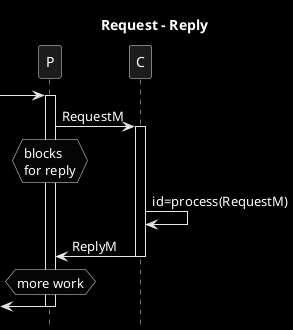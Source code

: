 @startuml
title Request - Reply
hide footbox
skinparam monochrome reverse
->P
activate P
P->C: RequestM
hnote over P: blocks\nfor reply
activate C
C->C: id=process(RequestM)
C->P: ReplyM
deactivate C
hnote over P: more work
<-P
deactivate P
@enduml
? how to correlate ReplyM with RequestM
? what instance of P processes the Reply
? dynamic Rabbit queue
? when to use